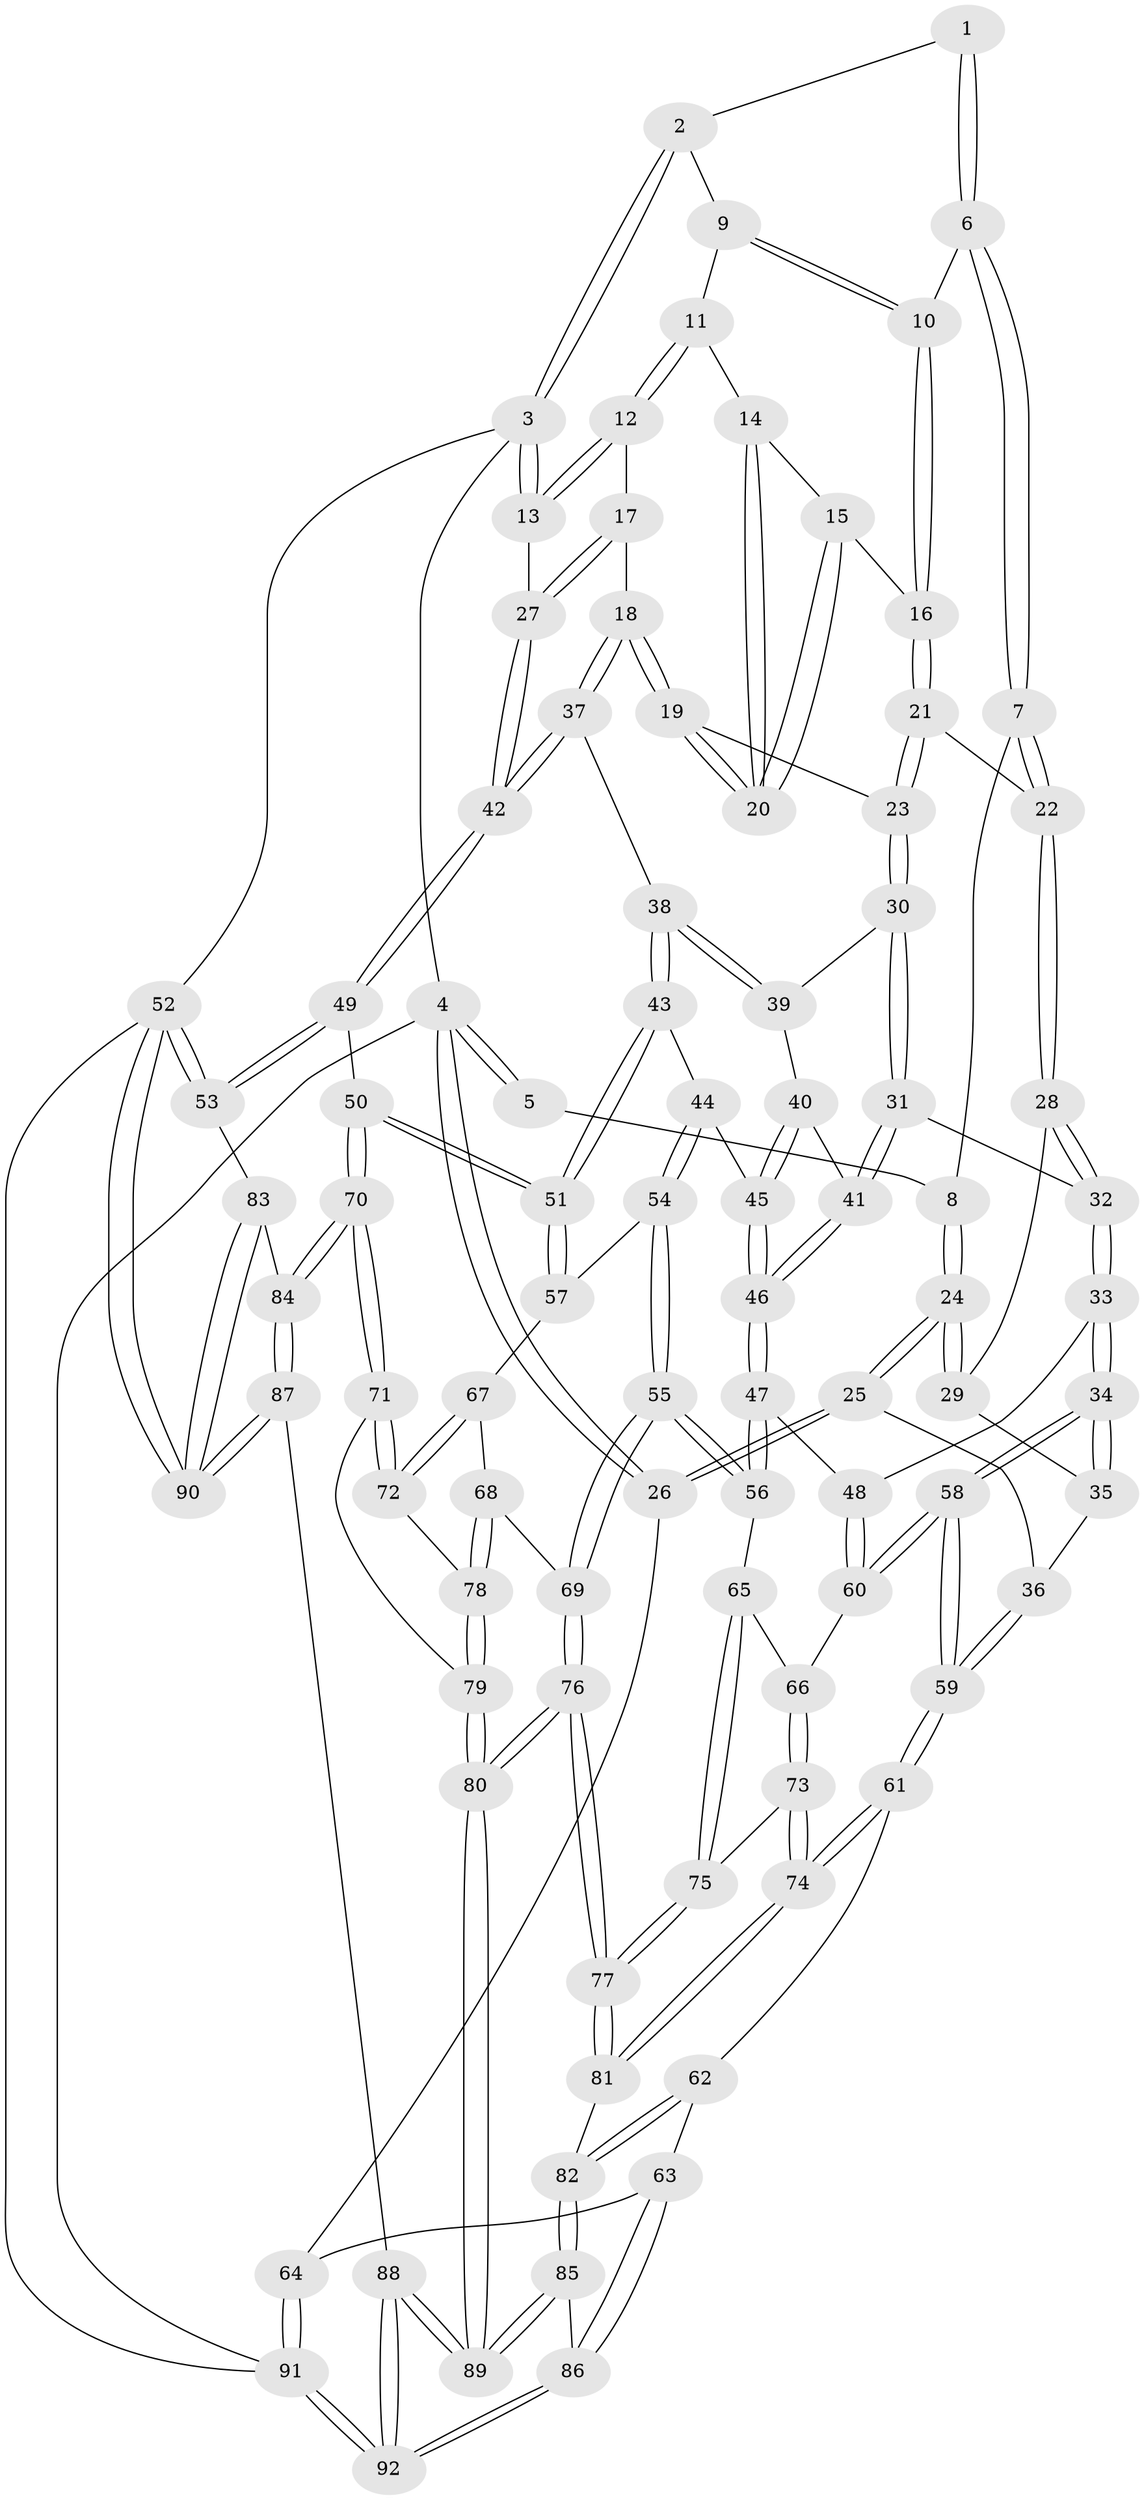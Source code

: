 // coarse degree distribution, {3: 0.2, 4: 0.38181818181818183, 6: 0.07272727272727272, 5: 0.34545454545454546}
// Generated by graph-tools (version 1.1) at 2025/24/03/03/25 07:24:33]
// undirected, 92 vertices, 227 edges
graph export_dot {
graph [start="1"]
  node [color=gray90,style=filled];
  1 [pos="+0.3920948925267158+0"];
  2 [pos="+0.6845336366500729+0"];
  3 [pos="+1+0"];
  4 [pos="+0+0"];
  5 [pos="+0+0"];
  6 [pos="+0.3667776037463229+0.04531597370074241"];
  7 [pos="+0.33597055240940976+0.13132553948181366"];
  8 [pos="+0.13214970526052253+0.1433840134297259"];
  9 [pos="+0.6900917277175477+0"];
  10 [pos="+0.5948464908052905+0.14491727031723547"];
  11 [pos="+0.7891234793593106+0.0712407041584596"];
  12 [pos="+0.8638859778594442+0.12243084130645779"];
  13 [pos="+1+0"];
  14 [pos="+0.7700165680255857+0.1004168435478187"];
  15 [pos="+0.6160692057380469+0.16961510590708131"];
  16 [pos="+0.5977178960680288+0.1627270040645035"];
  17 [pos="+0.8729199411146359+0.18875938407705006"];
  18 [pos="+0.8284971753952708+0.3346386945960569"];
  19 [pos="+0.7277012566370197+0.2646721059114968"];
  20 [pos="+0.7150010058482913+0.23227681355408136"];
  21 [pos="+0.5419524768913189+0.23582235540677177"];
  22 [pos="+0.355932803052739+0.19797161786783438"];
  23 [pos="+0.5734151025379176+0.33439465039581007"];
  24 [pos="+0.034262303747792544+0.2617410838727391"];
  25 [pos="+0+0.34971579727618257"];
  26 [pos="+0+0.34992006686071264"];
  27 [pos="+1+0.258008989053546"];
  28 [pos="+0.3527480085060737+0.21225518158770665"];
  29 [pos="+0.23455396782579072+0.3076887251886621"];
  30 [pos="+0.5730431389999586+0.33606908957066195"];
  31 [pos="+0.4879401598149859+0.4051932444420319"];
  32 [pos="+0.4071969925502421+0.40627235780856796"];
  33 [pos="+0.3746956046373713+0.443337792929486"];
  34 [pos="+0.2827953689012802+0.5143719681623142"];
  35 [pos="+0.2373644534583939+0.36860906360815504"];
  36 [pos="+0+0.38113342235489395"];
  37 [pos="+0.8453709731558607+0.3767638047078774"];
  38 [pos="+0.8369612996048921+0.39117427093185625"];
  39 [pos="+0.6546618129165583+0.4131693620817356"];
  40 [pos="+0.6460595056940108+0.43998070828315416"];
  41 [pos="+0.5336560508483481+0.4769238724361086"];
  42 [pos="+1+0.36203945426505735"];
  43 [pos="+0.8298828510736581+0.4465645746086761"];
  44 [pos="+0.6837826739049029+0.5377652401702653"];
  45 [pos="+0.6465740132804503+0.5189115337609529"];
  46 [pos="+0.5556665581078488+0.5509144755010272"];
  47 [pos="+0.5462330017387533+0.5717886772165067"];
  48 [pos="+0.5002096353710708+0.5660557347841512"];
  49 [pos="+1+0.5738668947918508"];
  50 [pos="+0.8723728128387547+0.6064871648142757"];
  51 [pos="+0.8660357379142362+0.5977150876987005"];
  52 [pos="+1+1"];
  53 [pos="+1+0.8348800078337315"];
  54 [pos="+0.6967197090439815+0.5918386971181177"];
  55 [pos="+0.598052429995621+0.6557691047190857"];
  56 [pos="+0.5565539605914424+0.6297471634972939"];
  57 [pos="+0.7192548916191562+0.6077901704245572"];
  58 [pos="+0.24740919633199715+0.5735217410910345"];
  59 [pos="+0.23048809643762547+0.583890044024114"];
  60 [pos="+0.3498339896067925+0.6091380446416534"];
  61 [pos="+0.22077799131960962+0.6149710115596773"];
  62 [pos="+0.21473029025426257+0.6257225698777098"];
  63 [pos="+0.13958201514681945+0.7065669664393358"];
  64 [pos="+0+0.7198925476548753"];
  65 [pos="+0.5125320124496126+0.6643628593667302"];
  66 [pos="+0.40824555700488396+0.6541838987548279"];
  67 [pos="+0.7149826423514336+0.6706633421395408"];
  68 [pos="+0.6230818740166012+0.6816696931120639"];
  69 [pos="+0.602089104976821+0.6629008670365291"];
  70 [pos="+0.8430518530075553+0.7926137607872908"];
  71 [pos="+0.8417980477044171+0.7922793917001406"];
  72 [pos="+0.751202685572816+0.7227855739875514"];
  73 [pos="+0.42290303910502985+0.7280311392203964"];
  74 [pos="+0.42534137864821575+0.8157618742848465"];
  75 [pos="+0.5082970066930818+0.6857632420807"];
  76 [pos="+0.49968978491552174+0.9139886486104"];
  77 [pos="+0.49223495001096024+0.9007697984452289"];
  78 [pos="+0.6409243002772186+0.7189952847253603"];
  79 [pos="+0.6418332544349203+0.8083054575265087"];
  80 [pos="+0.5014032456514234+0.9182294268887279"];
  81 [pos="+0.43686610563508776+0.8417262263222187"];
  82 [pos="+0.29512370581510605+0.8121658361714239"];
  83 [pos="+0.8823383930615971+0.8286146707819756"];
  84 [pos="+0.8609449928122335+0.8203569586756632"];
  85 [pos="+0.2371804782357425+0.8898770811290226"];
  86 [pos="+0.1424473385677274+0.9244291339094934"];
  87 [pos="+0.591438148768927+1"];
  88 [pos="+0.5426016590262158+1"];
  89 [pos="+0.5009855355748888+0.9357599652616089"];
  90 [pos="+0.9960801856670167+1"];
  91 [pos="+0+1"];
  92 [pos="+0+1"];
  1 -- 2;
  1 -- 6;
  1 -- 6;
  2 -- 3;
  2 -- 3;
  2 -- 9;
  3 -- 4;
  3 -- 13;
  3 -- 13;
  3 -- 52;
  4 -- 5;
  4 -- 5;
  4 -- 26;
  4 -- 26;
  4 -- 91;
  5 -- 8;
  6 -- 7;
  6 -- 7;
  6 -- 10;
  7 -- 8;
  7 -- 22;
  7 -- 22;
  8 -- 24;
  8 -- 24;
  9 -- 10;
  9 -- 10;
  9 -- 11;
  10 -- 16;
  10 -- 16;
  11 -- 12;
  11 -- 12;
  11 -- 14;
  12 -- 13;
  12 -- 13;
  12 -- 17;
  13 -- 27;
  14 -- 15;
  14 -- 20;
  14 -- 20;
  15 -- 16;
  15 -- 20;
  15 -- 20;
  16 -- 21;
  16 -- 21;
  17 -- 18;
  17 -- 27;
  17 -- 27;
  18 -- 19;
  18 -- 19;
  18 -- 37;
  18 -- 37;
  19 -- 20;
  19 -- 20;
  19 -- 23;
  21 -- 22;
  21 -- 23;
  21 -- 23;
  22 -- 28;
  22 -- 28;
  23 -- 30;
  23 -- 30;
  24 -- 25;
  24 -- 25;
  24 -- 29;
  24 -- 29;
  25 -- 26;
  25 -- 26;
  25 -- 36;
  26 -- 64;
  27 -- 42;
  27 -- 42;
  28 -- 29;
  28 -- 32;
  28 -- 32;
  29 -- 35;
  30 -- 31;
  30 -- 31;
  30 -- 39;
  31 -- 32;
  31 -- 41;
  31 -- 41;
  32 -- 33;
  32 -- 33;
  33 -- 34;
  33 -- 34;
  33 -- 48;
  34 -- 35;
  34 -- 35;
  34 -- 58;
  34 -- 58;
  35 -- 36;
  36 -- 59;
  36 -- 59;
  37 -- 38;
  37 -- 42;
  37 -- 42;
  38 -- 39;
  38 -- 39;
  38 -- 43;
  38 -- 43;
  39 -- 40;
  40 -- 41;
  40 -- 45;
  40 -- 45;
  41 -- 46;
  41 -- 46;
  42 -- 49;
  42 -- 49;
  43 -- 44;
  43 -- 51;
  43 -- 51;
  44 -- 45;
  44 -- 54;
  44 -- 54;
  45 -- 46;
  45 -- 46;
  46 -- 47;
  46 -- 47;
  47 -- 48;
  47 -- 56;
  47 -- 56;
  48 -- 60;
  48 -- 60;
  49 -- 50;
  49 -- 53;
  49 -- 53;
  50 -- 51;
  50 -- 51;
  50 -- 70;
  50 -- 70;
  51 -- 57;
  51 -- 57;
  52 -- 53;
  52 -- 53;
  52 -- 90;
  52 -- 90;
  52 -- 91;
  53 -- 83;
  54 -- 55;
  54 -- 55;
  54 -- 57;
  55 -- 56;
  55 -- 56;
  55 -- 69;
  55 -- 69;
  56 -- 65;
  57 -- 67;
  58 -- 59;
  58 -- 59;
  58 -- 60;
  58 -- 60;
  59 -- 61;
  59 -- 61;
  60 -- 66;
  61 -- 62;
  61 -- 74;
  61 -- 74;
  62 -- 63;
  62 -- 82;
  62 -- 82;
  63 -- 64;
  63 -- 86;
  63 -- 86;
  64 -- 91;
  64 -- 91;
  65 -- 66;
  65 -- 75;
  65 -- 75;
  66 -- 73;
  66 -- 73;
  67 -- 68;
  67 -- 72;
  67 -- 72;
  68 -- 69;
  68 -- 78;
  68 -- 78;
  69 -- 76;
  69 -- 76;
  70 -- 71;
  70 -- 71;
  70 -- 84;
  70 -- 84;
  71 -- 72;
  71 -- 72;
  71 -- 79;
  72 -- 78;
  73 -- 74;
  73 -- 74;
  73 -- 75;
  74 -- 81;
  74 -- 81;
  75 -- 77;
  75 -- 77;
  76 -- 77;
  76 -- 77;
  76 -- 80;
  76 -- 80;
  77 -- 81;
  77 -- 81;
  78 -- 79;
  78 -- 79;
  79 -- 80;
  79 -- 80;
  80 -- 89;
  80 -- 89;
  81 -- 82;
  82 -- 85;
  82 -- 85;
  83 -- 84;
  83 -- 90;
  83 -- 90;
  84 -- 87;
  84 -- 87;
  85 -- 86;
  85 -- 89;
  85 -- 89;
  86 -- 92;
  86 -- 92;
  87 -- 88;
  87 -- 90;
  87 -- 90;
  88 -- 89;
  88 -- 89;
  88 -- 92;
  88 -- 92;
  91 -- 92;
  91 -- 92;
}
